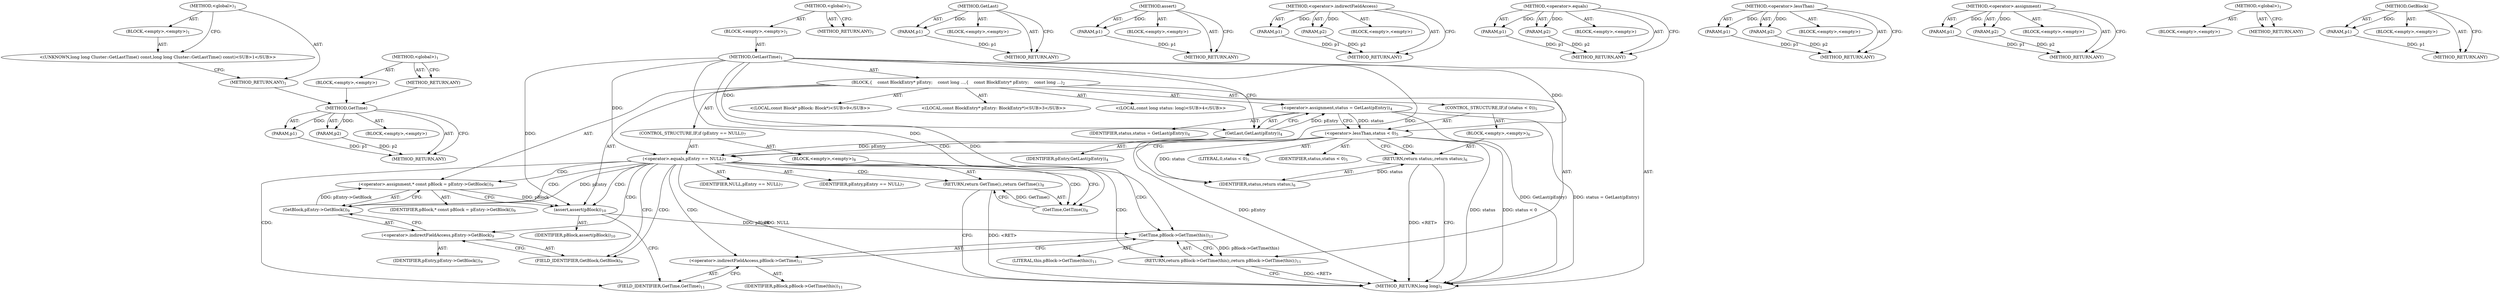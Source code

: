 digraph "&lt;global&gt;" {
vulnerable_89 [label=<(METHOD,GetTime)>];
vulnerable_90 [label=<(PARAM,p1)>];
vulnerable_91 [label=<(PARAM,p2)>];
vulnerable_92 [label=<(BLOCK,&lt;empty&gt;,&lt;empty&gt;)>];
vulnerable_93 [label=<(METHOD_RETURN,ANY)>];
vulnerable_6 [label=<(METHOD,&lt;global&gt;)<SUB>1</SUB>>];
vulnerable_7 [label=<(BLOCK,&lt;empty&gt;,&lt;empty&gt;)<SUB>1</SUB>>];
vulnerable_8 [label=<(METHOD,GetLastTime)<SUB>1</SUB>>];
vulnerable_9 [label=<(BLOCK,{
    const BlockEntry* pEntry;
    const long ...,{
    const BlockEntry* pEntry;
    const long ...)<SUB>2</SUB>>];
vulnerable_10 [label="<(LOCAL,const BlockEntry* pEntry: BlockEntry*)<SUB>3</SUB>>"];
vulnerable_11 [label="<(LOCAL,const long status: long)<SUB>4</SUB>>"];
vulnerable_12 [label=<(&lt;operator&gt;.assignment,status = GetLast(pEntry))<SUB>4</SUB>>];
vulnerable_13 [label=<(IDENTIFIER,status,status = GetLast(pEntry))<SUB>4</SUB>>];
vulnerable_14 [label=<(GetLast,GetLast(pEntry))<SUB>4</SUB>>];
vulnerable_15 [label=<(IDENTIFIER,pEntry,GetLast(pEntry))<SUB>4</SUB>>];
vulnerable_16 [label=<(CONTROL_STRUCTURE,IF,if (status &lt; 0))<SUB>5</SUB>>];
vulnerable_17 [label=<(&lt;operator&gt;.lessThan,status &lt; 0)<SUB>5</SUB>>];
vulnerable_18 [label=<(IDENTIFIER,status,status &lt; 0)<SUB>5</SUB>>];
vulnerable_19 [label=<(LITERAL,0,status &lt; 0)<SUB>5</SUB>>];
vulnerable_20 [label=<(BLOCK,&lt;empty&gt;,&lt;empty&gt;)<SUB>6</SUB>>];
vulnerable_21 [label=<(RETURN,return status;,return status;)<SUB>6</SUB>>];
vulnerable_22 [label=<(IDENTIFIER,status,return status;)<SUB>6</SUB>>];
vulnerable_23 [label=<(CONTROL_STRUCTURE,IF,if (pEntry == NULL))<SUB>7</SUB>>];
vulnerable_24 [label=<(&lt;operator&gt;.equals,pEntry == NULL)<SUB>7</SUB>>];
vulnerable_25 [label=<(IDENTIFIER,pEntry,pEntry == NULL)<SUB>7</SUB>>];
vulnerable_26 [label=<(IDENTIFIER,NULL,pEntry == NULL)<SUB>7</SUB>>];
vulnerable_27 [label=<(BLOCK,&lt;empty&gt;,&lt;empty&gt;)<SUB>8</SUB>>];
vulnerable_28 [label=<(RETURN,return GetTime();,return GetTime();)<SUB>8</SUB>>];
vulnerable_29 [label=<(GetTime,GetTime())<SUB>8</SUB>>];
vulnerable_30 [label="<(LOCAL,const Block* pBlock: Block*)<SUB>9</SUB>>"];
vulnerable_31 [label=<(&lt;operator&gt;.assignment,* const pBlock = pEntry-&gt;GetBlock())<SUB>9</SUB>>];
vulnerable_32 [label=<(IDENTIFIER,pBlock,* const pBlock = pEntry-&gt;GetBlock())<SUB>9</SUB>>];
vulnerable_33 [label=<(GetBlock,pEntry-&gt;GetBlock())<SUB>9</SUB>>];
vulnerable_34 [label=<(&lt;operator&gt;.indirectFieldAccess,pEntry-&gt;GetBlock)<SUB>9</SUB>>];
vulnerable_35 [label=<(IDENTIFIER,pEntry,pEntry-&gt;GetBlock())<SUB>9</SUB>>];
vulnerable_36 [label=<(FIELD_IDENTIFIER,GetBlock,GetBlock)<SUB>9</SUB>>];
vulnerable_37 [label=<(assert,assert(pBlock))<SUB>10</SUB>>];
vulnerable_38 [label=<(IDENTIFIER,pBlock,assert(pBlock))<SUB>10</SUB>>];
vulnerable_39 [label=<(RETURN,return pBlock-&gt;GetTime(this);,return pBlock-&gt;GetTime(this);)<SUB>11</SUB>>];
vulnerable_40 [label=<(GetTime,pBlock-&gt;GetTime(this))<SUB>11</SUB>>];
vulnerable_41 [label=<(&lt;operator&gt;.indirectFieldAccess,pBlock-&gt;GetTime)<SUB>11</SUB>>];
vulnerable_42 [label=<(IDENTIFIER,pBlock,pBlock-&gt;GetTime(this))<SUB>11</SUB>>];
vulnerable_43 [label=<(FIELD_IDENTIFIER,GetTime,GetTime)<SUB>11</SUB>>];
vulnerable_44 [label=<(LITERAL,this,pBlock-&gt;GetTime(this))<SUB>11</SUB>>];
vulnerable_45 [label=<(METHOD_RETURN,long long)<SUB>1</SUB>>];
vulnerable_47 [label=<(METHOD_RETURN,ANY)<SUB>1</SUB>>];
vulnerable_75 [label=<(METHOD,GetLast)>];
vulnerable_76 [label=<(PARAM,p1)>];
vulnerable_77 [label=<(BLOCK,&lt;empty&gt;,&lt;empty&gt;)>];
vulnerable_78 [label=<(METHOD_RETURN,ANY)>];
vulnerable_103 [label=<(METHOD,assert)>];
vulnerable_104 [label=<(PARAM,p1)>];
vulnerable_105 [label=<(BLOCK,&lt;empty&gt;,&lt;empty&gt;)>];
vulnerable_106 [label=<(METHOD_RETURN,ANY)>];
vulnerable_98 [label=<(METHOD,&lt;operator&gt;.indirectFieldAccess)>];
vulnerable_99 [label=<(PARAM,p1)>];
vulnerable_100 [label=<(PARAM,p2)>];
vulnerable_101 [label=<(BLOCK,&lt;empty&gt;,&lt;empty&gt;)>];
vulnerable_102 [label=<(METHOD_RETURN,ANY)>];
vulnerable_84 [label=<(METHOD,&lt;operator&gt;.equals)>];
vulnerable_85 [label=<(PARAM,p1)>];
vulnerable_86 [label=<(PARAM,p2)>];
vulnerable_87 [label=<(BLOCK,&lt;empty&gt;,&lt;empty&gt;)>];
vulnerable_88 [label=<(METHOD_RETURN,ANY)>];
vulnerable_79 [label=<(METHOD,&lt;operator&gt;.lessThan)>];
vulnerable_80 [label=<(PARAM,p1)>];
vulnerable_81 [label=<(PARAM,p2)>];
vulnerable_82 [label=<(BLOCK,&lt;empty&gt;,&lt;empty&gt;)>];
vulnerable_83 [label=<(METHOD_RETURN,ANY)>];
vulnerable_70 [label=<(METHOD,&lt;operator&gt;.assignment)>];
vulnerable_71 [label=<(PARAM,p1)>];
vulnerable_72 [label=<(PARAM,p2)>];
vulnerable_73 [label=<(BLOCK,&lt;empty&gt;,&lt;empty&gt;)>];
vulnerable_74 [label=<(METHOD_RETURN,ANY)>];
vulnerable_64 [label=<(METHOD,&lt;global&gt;)<SUB>1</SUB>>];
vulnerable_65 [label=<(BLOCK,&lt;empty&gt;,&lt;empty&gt;)>];
vulnerable_66 [label=<(METHOD_RETURN,ANY)>];
vulnerable_94 [label=<(METHOD,GetBlock)>];
vulnerable_95 [label=<(PARAM,p1)>];
vulnerable_96 [label=<(BLOCK,&lt;empty&gt;,&lt;empty&gt;)>];
vulnerable_97 [label=<(METHOD_RETURN,ANY)>];
fixed_6 [label=<(METHOD,&lt;global&gt;)<SUB>1</SUB>>];
fixed_7 [label=<(BLOCK,&lt;empty&gt;,&lt;empty&gt;)<SUB>1</SUB>>];
fixed_8 [label="<(UNKNOWN,long long Cluster::GetLastTime() const,long long Cluster::GetLastTime() const)<SUB>1</SUB>>"];
fixed_9 [label=<(METHOD_RETURN,ANY)<SUB>1</SUB>>];
fixed_14 [label=<(METHOD,&lt;global&gt;)<SUB>1</SUB>>];
fixed_15 [label=<(BLOCK,&lt;empty&gt;,&lt;empty&gt;)>];
fixed_16 [label=<(METHOD_RETURN,ANY)>];
vulnerable_89 -> vulnerable_90  [key=0, label="AST: "];
vulnerable_89 -> vulnerable_90  [key=1, label="DDG: "];
vulnerable_89 -> vulnerable_92  [key=0, label="AST: "];
vulnerable_89 -> vulnerable_91  [key=0, label="AST: "];
vulnerable_89 -> vulnerable_91  [key=1, label="DDG: "];
vulnerable_89 -> vulnerable_93  [key=0, label="AST: "];
vulnerable_89 -> vulnerable_93  [key=1, label="CFG: "];
vulnerable_90 -> vulnerable_93  [key=0, label="DDG: p1"];
vulnerable_91 -> vulnerable_93  [key=0, label="DDG: p2"];
vulnerable_6 -> vulnerable_7  [key=0, label="AST: "];
vulnerable_6 -> vulnerable_47  [key=0, label="AST: "];
vulnerable_6 -> vulnerable_47  [key=1, label="CFG: "];
vulnerable_7 -> vulnerable_8  [key=0, label="AST: "];
vulnerable_8 -> vulnerable_9  [key=0, label="AST: "];
vulnerable_8 -> vulnerable_45  [key=0, label="AST: "];
vulnerable_8 -> vulnerable_14  [key=0, label="CFG: "];
vulnerable_8 -> vulnerable_14  [key=1, label="DDG: "];
vulnerable_8 -> vulnerable_37  [key=0, label="DDG: "];
vulnerable_8 -> vulnerable_17  [key=0, label="DDG: "];
vulnerable_8 -> vulnerable_24  [key=0, label="DDG: "];
vulnerable_8 -> vulnerable_40  [key=0, label="DDG: "];
vulnerable_8 -> vulnerable_22  [key=0, label="DDG: "];
vulnerable_8 -> vulnerable_29  [key=0, label="DDG: "];
vulnerable_9 -> vulnerable_10  [key=0, label="AST: "];
vulnerable_9 -> vulnerable_11  [key=0, label="AST: "];
vulnerable_9 -> vulnerable_12  [key=0, label="AST: "];
vulnerable_9 -> vulnerable_16  [key=0, label="AST: "];
vulnerable_9 -> vulnerable_23  [key=0, label="AST: "];
vulnerable_9 -> vulnerable_30  [key=0, label="AST: "];
vulnerable_9 -> vulnerable_31  [key=0, label="AST: "];
vulnerable_9 -> vulnerable_37  [key=0, label="AST: "];
vulnerable_9 -> vulnerable_39  [key=0, label="AST: "];
vulnerable_12 -> vulnerable_13  [key=0, label="AST: "];
vulnerable_12 -> vulnerable_14  [key=0, label="AST: "];
vulnerable_12 -> vulnerable_17  [key=0, label="CFG: "];
vulnerable_12 -> vulnerable_17  [key=1, label="DDG: status"];
vulnerable_12 -> vulnerable_45  [key=0, label="DDG: GetLast(pEntry)"];
vulnerable_12 -> vulnerable_45  [key=1, label="DDG: status = GetLast(pEntry)"];
vulnerable_14 -> vulnerable_15  [key=0, label="AST: "];
vulnerable_14 -> vulnerable_12  [key=0, label="CFG: "];
vulnerable_14 -> vulnerable_12  [key=1, label="DDG: pEntry"];
vulnerable_14 -> vulnerable_45  [key=0, label="DDG: pEntry"];
vulnerable_14 -> vulnerable_24  [key=0, label="DDG: pEntry"];
vulnerable_16 -> vulnerable_17  [key=0, label="AST: "];
vulnerable_16 -> vulnerable_20  [key=0, label="AST: "];
vulnerable_17 -> vulnerable_18  [key=0, label="AST: "];
vulnerable_17 -> vulnerable_19  [key=0, label="AST: "];
vulnerable_17 -> vulnerable_21  [key=0, label="CFG: "];
vulnerable_17 -> vulnerable_21  [key=1, label="CDG: "];
vulnerable_17 -> vulnerable_24  [key=0, label="CFG: "];
vulnerable_17 -> vulnerable_24  [key=1, label="CDG: "];
vulnerable_17 -> vulnerable_45  [key=0, label="DDG: status"];
vulnerable_17 -> vulnerable_45  [key=1, label="DDG: status &lt; 0"];
vulnerable_17 -> vulnerable_22  [key=0, label="DDG: status"];
vulnerable_20 -> vulnerable_21  [key=0, label="AST: "];
vulnerable_21 -> vulnerable_22  [key=0, label="AST: "];
vulnerable_21 -> vulnerable_45  [key=0, label="CFG: "];
vulnerable_21 -> vulnerable_45  [key=1, label="DDG: &lt;RET&gt;"];
vulnerable_22 -> vulnerable_21  [key=0, label="DDG: status"];
vulnerable_23 -> vulnerable_24  [key=0, label="AST: "];
vulnerable_23 -> vulnerable_27  [key=0, label="AST: "];
vulnerable_24 -> vulnerable_25  [key=0, label="AST: "];
vulnerable_24 -> vulnerable_26  [key=0, label="AST: "];
vulnerable_24 -> vulnerable_29  [key=0, label="CFG: "];
vulnerable_24 -> vulnerable_29  [key=1, label="CDG: "];
vulnerable_24 -> vulnerable_36  [key=0, label="CFG: "];
vulnerable_24 -> vulnerable_36  [key=1, label="CDG: "];
vulnerable_24 -> vulnerable_45  [key=0, label="DDG: NULL"];
vulnerable_24 -> vulnerable_33  [key=0, label="DDG: pEntry"];
vulnerable_24 -> vulnerable_33  [key=1, label="CDG: "];
vulnerable_24 -> vulnerable_40  [key=0, label="CDG: "];
vulnerable_24 -> vulnerable_34  [key=0, label="CDG: "];
vulnerable_24 -> vulnerable_28  [key=0, label="CDG: "];
vulnerable_24 -> vulnerable_37  [key=0, label="CDG: "];
vulnerable_24 -> vulnerable_41  [key=0, label="CDG: "];
vulnerable_24 -> vulnerable_39  [key=0, label="CDG: "];
vulnerable_24 -> vulnerable_31  [key=0, label="CDG: "];
vulnerable_24 -> vulnerable_43  [key=0, label="CDG: "];
vulnerable_27 -> vulnerable_28  [key=0, label="AST: "];
vulnerable_28 -> vulnerable_29  [key=0, label="AST: "];
vulnerable_28 -> vulnerable_45  [key=0, label="CFG: "];
vulnerable_28 -> vulnerable_45  [key=1, label="DDG: &lt;RET&gt;"];
vulnerable_29 -> vulnerable_28  [key=0, label="CFG: "];
vulnerable_29 -> vulnerable_28  [key=1, label="DDG: GetTime()"];
vulnerable_31 -> vulnerable_32  [key=0, label="AST: "];
vulnerable_31 -> vulnerable_33  [key=0, label="AST: "];
vulnerable_31 -> vulnerable_37  [key=0, label="CFG: "];
vulnerable_31 -> vulnerable_37  [key=1, label="DDG: pBlock"];
vulnerable_33 -> vulnerable_34  [key=0, label="AST: "];
vulnerable_33 -> vulnerable_31  [key=0, label="CFG: "];
vulnerable_33 -> vulnerable_31  [key=1, label="DDG: pEntry-&gt;GetBlock"];
vulnerable_34 -> vulnerable_35  [key=0, label="AST: "];
vulnerable_34 -> vulnerable_36  [key=0, label="AST: "];
vulnerable_34 -> vulnerable_33  [key=0, label="CFG: "];
vulnerable_36 -> vulnerable_34  [key=0, label="CFG: "];
vulnerable_37 -> vulnerable_38  [key=0, label="AST: "];
vulnerable_37 -> vulnerable_43  [key=0, label="CFG: "];
vulnerable_37 -> vulnerable_40  [key=0, label="DDG: pBlock"];
vulnerable_39 -> vulnerable_40  [key=0, label="AST: "];
vulnerable_39 -> vulnerable_45  [key=0, label="CFG: "];
vulnerable_39 -> vulnerable_45  [key=1, label="DDG: &lt;RET&gt;"];
vulnerable_40 -> vulnerable_41  [key=0, label="AST: "];
vulnerable_40 -> vulnerable_44  [key=0, label="AST: "];
vulnerable_40 -> vulnerable_39  [key=0, label="CFG: "];
vulnerable_40 -> vulnerable_39  [key=1, label="DDG: pBlock-&gt;GetTime(this)"];
vulnerable_41 -> vulnerable_42  [key=0, label="AST: "];
vulnerable_41 -> vulnerable_43  [key=0, label="AST: "];
vulnerable_41 -> vulnerable_40  [key=0, label="CFG: "];
vulnerable_43 -> vulnerable_41  [key=0, label="CFG: "];
vulnerable_75 -> vulnerable_76  [key=0, label="AST: "];
vulnerable_75 -> vulnerable_76  [key=1, label="DDG: "];
vulnerable_75 -> vulnerable_77  [key=0, label="AST: "];
vulnerable_75 -> vulnerable_78  [key=0, label="AST: "];
vulnerable_75 -> vulnerable_78  [key=1, label="CFG: "];
vulnerable_76 -> vulnerable_78  [key=0, label="DDG: p1"];
vulnerable_103 -> vulnerable_104  [key=0, label="AST: "];
vulnerable_103 -> vulnerable_104  [key=1, label="DDG: "];
vulnerable_103 -> vulnerable_105  [key=0, label="AST: "];
vulnerable_103 -> vulnerable_106  [key=0, label="AST: "];
vulnerable_103 -> vulnerable_106  [key=1, label="CFG: "];
vulnerable_104 -> vulnerable_106  [key=0, label="DDG: p1"];
vulnerable_98 -> vulnerable_99  [key=0, label="AST: "];
vulnerable_98 -> vulnerable_99  [key=1, label="DDG: "];
vulnerable_98 -> vulnerable_101  [key=0, label="AST: "];
vulnerable_98 -> vulnerable_100  [key=0, label="AST: "];
vulnerable_98 -> vulnerable_100  [key=1, label="DDG: "];
vulnerable_98 -> vulnerable_102  [key=0, label="AST: "];
vulnerable_98 -> vulnerable_102  [key=1, label="CFG: "];
vulnerable_99 -> vulnerable_102  [key=0, label="DDG: p1"];
vulnerable_100 -> vulnerable_102  [key=0, label="DDG: p2"];
vulnerable_84 -> vulnerable_85  [key=0, label="AST: "];
vulnerable_84 -> vulnerable_85  [key=1, label="DDG: "];
vulnerable_84 -> vulnerable_87  [key=0, label="AST: "];
vulnerable_84 -> vulnerable_86  [key=0, label="AST: "];
vulnerable_84 -> vulnerable_86  [key=1, label="DDG: "];
vulnerable_84 -> vulnerable_88  [key=0, label="AST: "];
vulnerable_84 -> vulnerable_88  [key=1, label="CFG: "];
vulnerable_85 -> vulnerable_88  [key=0, label="DDG: p1"];
vulnerable_86 -> vulnerable_88  [key=0, label="DDG: p2"];
vulnerable_79 -> vulnerable_80  [key=0, label="AST: "];
vulnerable_79 -> vulnerable_80  [key=1, label="DDG: "];
vulnerable_79 -> vulnerable_82  [key=0, label="AST: "];
vulnerable_79 -> vulnerable_81  [key=0, label="AST: "];
vulnerable_79 -> vulnerable_81  [key=1, label="DDG: "];
vulnerable_79 -> vulnerable_83  [key=0, label="AST: "];
vulnerable_79 -> vulnerable_83  [key=1, label="CFG: "];
vulnerable_80 -> vulnerable_83  [key=0, label="DDG: p1"];
vulnerable_81 -> vulnerable_83  [key=0, label="DDG: p2"];
vulnerable_70 -> vulnerable_71  [key=0, label="AST: "];
vulnerable_70 -> vulnerable_71  [key=1, label="DDG: "];
vulnerable_70 -> vulnerable_73  [key=0, label="AST: "];
vulnerable_70 -> vulnerable_72  [key=0, label="AST: "];
vulnerable_70 -> vulnerable_72  [key=1, label="DDG: "];
vulnerable_70 -> vulnerable_74  [key=0, label="AST: "];
vulnerable_70 -> vulnerable_74  [key=1, label="CFG: "];
vulnerable_71 -> vulnerable_74  [key=0, label="DDG: p1"];
vulnerable_72 -> vulnerable_74  [key=0, label="DDG: p2"];
vulnerable_64 -> vulnerable_65  [key=0, label="AST: "];
vulnerable_64 -> vulnerable_66  [key=0, label="AST: "];
vulnerable_64 -> vulnerable_66  [key=1, label="CFG: "];
vulnerable_94 -> vulnerable_95  [key=0, label="AST: "];
vulnerable_94 -> vulnerable_95  [key=1, label="DDG: "];
vulnerable_94 -> vulnerable_96  [key=0, label="AST: "];
vulnerable_94 -> vulnerable_97  [key=0, label="AST: "];
vulnerable_94 -> vulnerable_97  [key=1, label="CFG: "];
vulnerable_95 -> vulnerable_97  [key=0, label="DDG: p1"];
fixed_6 -> fixed_7  [key=0, label="AST: "];
fixed_6 -> fixed_9  [key=0, label="AST: "];
fixed_6 -> fixed_8  [key=0, label="CFG: "];
fixed_7 -> fixed_8  [key=0, label="AST: "];
fixed_8 -> fixed_9  [key=0, label="CFG: "];
fixed_9 -> vulnerable_89  [key=0];
fixed_14 -> fixed_15  [key=0, label="AST: "];
fixed_14 -> fixed_16  [key=0, label="AST: "];
fixed_14 -> fixed_16  [key=1, label="CFG: "];
fixed_15 -> vulnerable_89  [key=0];
fixed_16 -> vulnerable_89  [key=0];
}
